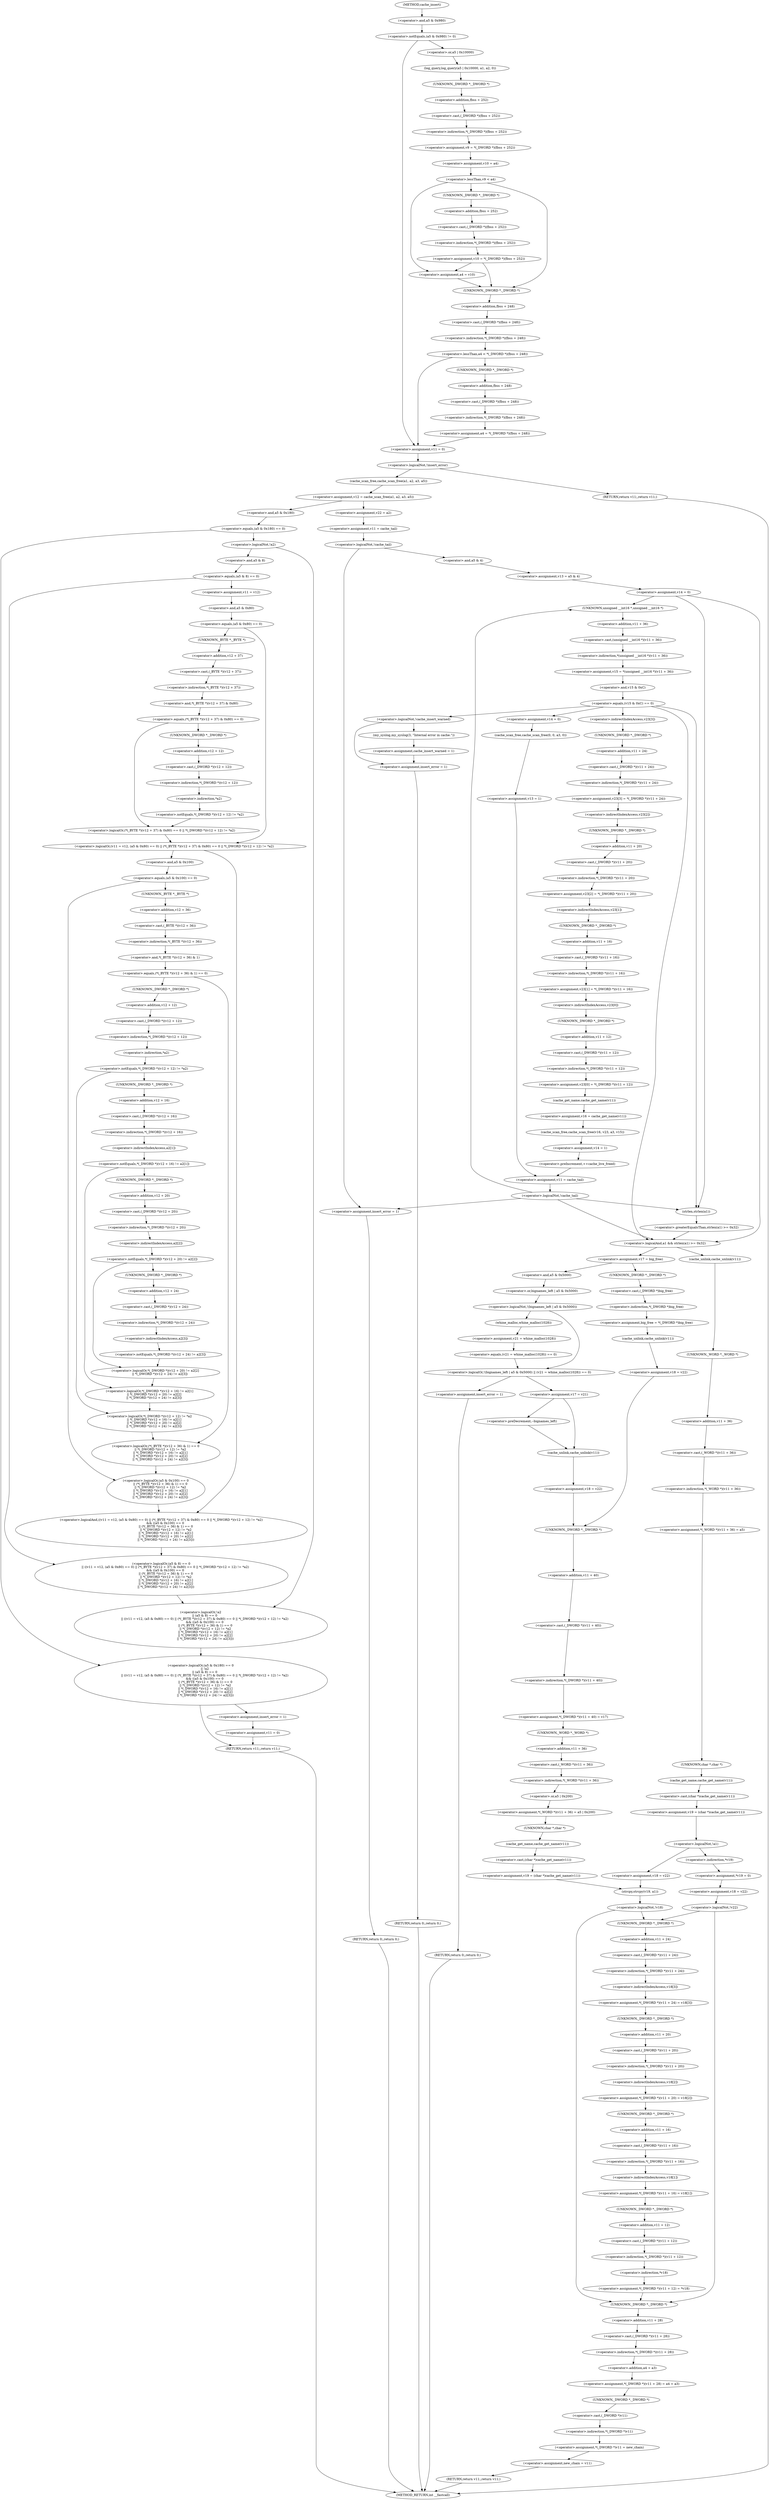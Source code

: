 digraph cache_insert {  
"1000137" [label = "(<operator>.notEquals,(a5 & 0x980) != 0)" ]
"1000138" [label = "(<operator>.and,a5 & 0x980)" ]
"1000143" [label = "(log_query,log_query(a5 | 0x10000, a1, a2, 0))" ]
"1000144" [label = "(<operator>.or,a5 | 0x10000)" ]
"1000150" [label = "(<operator>.assignment,v9 = *(_DWORD *)(fbss + 252))" ]
"1000152" [label = "(<operator>.indirection,*(_DWORD *)(fbss + 252))" ]
"1000153" [label = "(<operator>.cast,(_DWORD *)(fbss + 252))" ]
"1000154" [label = "(UNKNOWN,_DWORD *,_DWORD *)" ]
"1000155" [label = "(<operator>.addition,fbss + 252)" ]
"1000158" [label = "(<operator>.assignment,v10 = a4)" ]
"1000162" [label = "(<operator>.lessThan,v9 < a4)" ]
"1000165" [label = "(<operator>.assignment,v10 = *(_DWORD *)(fbss + 252))" ]
"1000167" [label = "(<operator>.indirection,*(_DWORD *)(fbss + 252))" ]
"1000168" [label = "(<operator>.cast,(_DWORD *)(fbss + 252))" ]
"1000169" [label = "(UNKNOWN,_DWORD *,_DWORD *)" ]
"1000170" [label = "(<operator>.addition,fbss + 252)" ]
"1000175" [label = "(<operator>.assignment,a4 = v10)" ]
"1000179" [label = "(<operator>.lessThan,a4 < *(_DWORD *)(fbss + 248))" ]
"1000181" [label = "(<operator>.indirection,*(_DWORD *)(fbss + 248))" ]
"1000182" [label = "(<operator>.cast,(_DWORD *)(fbss + 248))" ]
"1000183" [label = "(UNKNOWN,_DWORD *,_DWORD *)" ]
"1000184" [label = "(<operator>.addition,fbss + 248)" ]
"1000187" [label = "(<operator>.assignment,a4 = *(_DWORD *)(fbss + 248))" ]
"1000189" [label = "(<operator>.indirection,*(_DWORD *)(fbss + 248))" ]
"1000190" [label = "(<operator>.cast,(_DWORD *)(fbss + 248))" ]
"1000191" [label = "(UNKNOWN,_DWORD *,_DWORD *)" ]
"1000192" [label = "(<operator>.addition,fbss + 248)" ]
"1000195" [label = "(<operator>.assignment,v11 = 0)" ]
"1000199" [label = "(<operator>.logicalNot,!insert_error)" ]
"1000202" [label = "(<operator>.assignment,v12 = cache_scan_free(a1, a2, a3, a5))" ]
"1000204" [label = "(cache_scan_free,cache_scan_free(a1, a2, a3, a5))" ]
"1000213" [label = "(<operator>.logicalOr,(a5 & 0x180) == 0\n        || !a2\n        || (a5 & 8) == 0\n        || ((v11 = v12, (a5 & 0x80) == 0) || (*(_BYTE *)(v12 + 37) & 0x80) == 0 || *(_DWORD *)(v12 + 12) != *a2)\n        && ((a5 & 0x100) == 0\n         || (*(_BYTE *)(v12 + 36) & 1) == 0\n         || *(_DWORD *)(v12 + 12) != *a2\n         || *(_DWORD *)(v12 + 16) != a2[1]\n         || *(_DWORD *)(v12 + 20) != a2[2]\n         || *(_DWORD *)(v12 + 24) != a2[3]))" ]
"1000214" [label = "(<operator>.equals,(a5 & 0x180) == 0)" ]
"1000215" [label = "(<operator>.and,a5 & 0x180)" ]
"1000219" [label = "(<operator>.logicalOr,!a2\n        || (a5 & 8) == 0\n        || ((v11 = v12, (a5 & 0x80) == 0) || (*(_BYTE *)(v12 + 37) & 0x80) == 0 || *(_DWORD *)(v12 + 12) != *a2)\n        && ((a5 & 0x100) == 0\n         || (*(_BYTE *)(v12 + 36) & 1) == 0\n         || *(_DWORD *)(v12 + 12) != *a2\n         || *(_DWORD *)(v12 + 16) != a2[1]\n         || *(_DWORD *)(v12 + 20) != a2[2]\n         || *(_DWORD *)(v12 + 24) != a2[3]))" ]
"1000220" [label = "(<operator>.logicalNot,!a2)" ]
"1000222" [label = "(<operator>.logicalOr,(a5 & 8) == 0\n        || ((v11 = v12, (a5 & 0x80) == 0) || (*(_BYTE *)(v12 + 37) & 0x80) == 0 || *(_DWORD *)(v12 + 12) != *a2)\n        && ((a5 & 0x100) == 0\n         || (*(_BYTE *)(v12 + 36) & 1) == 0\n         || *(_DWORD *)(v12 + 12) != *a2\n         || *(_DWORD *)(v12 + 16) != a2[1]\n         || *(_DWORD *)(v12 + 20) != a2[2]\n         || *(_DWORD *)(v12 + 24) != a2[3]))" ]
"1000223" [label = "(<operator>.equals,(a5 & 8) == 0)" ]
"1000224" [label = "(<operator>.and,a5 & 8)" ]
"1000228" [label = "(<operator>.logicalAnd,((v11 = v12, (a5 & 0x80) == 0) || (*(_BYTE *)(v12 + 37) & 0x80) == 0 || *(_DWORD *)(v12 + 12) != *a2)\n        && ((a5 & 0x100) == 0\n         || (*(_BYTE *)(v12 + 36) & 1) == 0\n         || *(_DWORD *)(v12 + 12) != *a2\n         || *(_DWORD *)(v12 + 16) != a2[1]\n         || *(_DWORD *)(v12 + 20) != a2[2]\n         || *(_DWORD *)(v12 + 24) != a2[3]))" ]
"1000229" [label = "(<operator>.logicalOr,(v11 = v12, (a5 & 0x80) == 0) || (*(_BYTE *)(v12 + 37) & 0x80) == 0 || *(_DWORD *)(v12 + 12) != *a2)" ]
"1000231" [label = "(<operator>.assignment,v11 = v12)" ]
"1000234" [label = "(<operator>.equals,(a5 & 0x80) == 0)" ]
"1000235" [label = "(<operator>.and,a5 & 0x80)" ]
"1000239" [label = "(<operator>.logicalOr,(*(_BYTE *)(v12 + 37) & 0x80) == 0 || *(_DWORD *)(v12 + 12) != *a2)" ]
"1000240" [label = "(<operator>.equals,(*(_BYTE *)(v12 + 37) & 0x80) == 0)" ]
"1000241" [label = "(<operator>.and,*(_BYTE *)(v12 + 37) & 0x80)" ]
"1000242" [label = "(<operator>.indirection,*(_BYTE *)(v12 + 37))" ]
"1000243" [label = "(<operator>.cast,(_BYTE *)(v12 + 37))" ]
"1000244" [label = "(UNKNOWN,_BYTE *,_BYTE *)" ]
"1000245" [label = "(<operator>.addition,v12 + 37)" ]
"1000250" [label = "(<operator>.notEquals,*(_DWORD *)(v12 + 12) != *a2)" ]
"1000251" [label = "(<operator>.indirection,*(_DWORD *)(v12 + 12))" ]
"1000252" [label = "(<operator>.cast,(_DWORD *)(v12 + 12))" ]
"1000253" [label = "(UNKNOWN,_DWORD *,_DWORD *)" ]
"1000254" [label = "(<operator>.addition,v12 + 12)" ]
"1000257" [label = "(<operator>.indirection,*a2)" ]
"1000259" [label = "(<operator>.logicalOr,(a5 & 0x100) == 0\n         || (*(_BYTE *)(v12 + 36) & 1) == 0\n         || *(_DWORD *)(v12 + 12) != *a2\n         || *(_DWORD *)(v12 + 16) != a2[1]\n         || *(_DWORD *)(v12 + 20) != a2[2]\n         || *(_DWORD *)(v12 + 24) != a2[3])" ]
"1000260" [label = "(<operator>.equals,(a5 & 0x100) == 0)" ]
"1000261" [label = "(<operator>.and,a5 & 0x100)" ]
"1000265" [label = "(<operator>.logicalOr,(*(_BYTE *)(v12 + 36) & 1) == 0\n         || *(_DWORD *)(v12 + 12) != *a2\n         || *(_DWORD *)(v12 + 16) != a2[1]\n         || *(_DWORD *)(v12 + 20) != a2[2]\n         || *(_DWORD *)(v12 + 24) != a2[3])" ]
"1000266" [label = "(<operator>.equals,(*(_BYTE *)(v12 + 36) & 1) == 0)" ]
"1000267" [label = "(<operator>.and,*(_BYTE *)(v12 + 36) & 1)" ]
"1000268" [label = "(<operator>.indirection,*(_BYTE *)(v12 + 36))" ]
"1000269" [label = "(<operator>.cast,(_BYTE *)(v12 + 36))" ]
"1000270" [label = "(UNKNOWN,_BYTE *,_BYTE *)" ]
"1000271" [label = "(<operator>.addition,v12 + 36)" ]
"1000276" [label = "(<operator>.logicalOr,*(_DWORD *)(v12 + 12) != *a2\n         || *(_DWORD *)(v12 + 16) != a2[1]\n         || *(_DWORD *)(v12 + 20) != a2[2]\n         || *(_DWORD *)(v12 + 24) != a2[3])" ]
"1000277" [label = "(<operator>.notEquals,*(_DWORD *)(v12 + 12) != *a2)" ]
"1000278" [label = "(<operator>.indirection,*(_DWORD *)(v12 + 12))" ]
"1000279" [label = "(<operator>.cast,(_DWORD *)(v12 + 12))" ]
"1000280" [label = "(UNKNOWN,_DWORD *,_DWORD *)" ]
"1000281" [label = "(<operator>.addition,v12 + 12)" ]
"1000284" [label = "(<operator>.indirection,*a2)" ]
"1000286" [label = "(<operator>.logicalOr,*(_DWORD *)(v12 + 16) != a2[1]\n         || *(_DWORD *)(v12 + 20) != a2[2]\n         || *(_DWORD *)(v12 + 24) != a2[3])" ]
"1000287" [label = "(<operator>.notEquals,*(_DWORD *)(v12 + 16) != a2[1])" ]
"1000288" [label = "(<operator>.indirection,*(_DWORD *)(v12 + 16))" ]
"1000289" [label = "(<operator>.cast,(_DWORD *)(v12 + 16))" ]
"1000290" [label = "(UNKNOWN,_DWORD *,_DWORD *)" ]
"1000291" [label = "(<operator>.addition,v12 + 16)" ]
"1000294" [label = "(<operator>.indirectIndexAccess,a2[1])" ]
"1000297" [label = "(<operator>.logicalOr,*(_DWORD *)(v12 + 20) != a2[2]\n         || *(_DWORD *)(v12 + 24) != a2[3])" ]
"1000298" [label = "(<operator>.notEquals,*(_DWORD *)(v12 + 20) != a2[2])" ]
"1000299" [label = "(<operator>.indirection,*(_DWORD *)(v12 + 20))" ]
"1000300" [label = "(<operator>.cast,(_DWORD *)(v12 + 20))" ]
"1000301" [label = "(UNKNOWN,_DWORD *,_DWORD *)" ]
"1000302" [label = "(<operator>.addition,v12 + 20)" ]
"1000305" [label = "(<operator>.indirectIndexAccess,a2[2])" ]
"1000308" [label = "(<operator>.notEquals,*(_DWORD *)(v12 + 24) != a2[3])" ]
"1000309" [label = "(<operator>.indirection,*(_DWORD *)(v12 + 24))" ]
"1000310" [label = "(<operator>.cast,(_DWORD *)(v12 + 24))" ]
"1000311" [label = "(UNKNOWN,_DWORD *,_DWORD *)" ]
"1000312" [label = "(<operator>.addition,v12 + 24)" ]
"1000315" [label = "(<operator>.indirectIndexAccess,a2[3])" ]
"1000319" [label = "(<operator>.assignment,insert_error = 1)" ]
"1000322" [label = "(<operator>.assignment,v11 = 0)" ]
"1000325" [label = "(RETURN,return v11;,return v11;)" ]
"1000327" [label = "(<operator>.assignment,v22 = a2)" ]
"1000330" [label = "(<operator>.assignment,v11 = cache_tail)" ]
"1000334" [label = "(<operator>.logicalNot,!cache_tail)" ]
"1000338" [label = "(<operator>.assignment,insert_error = 1)" ]
"1000341" [label = "(RETURN,return 0;,return 0;)" ]
"1000343" [label = "(<operator>.assignment,v13 = a5 & 4)" ]
"1000345" [label = "(<operator>.and,a5 & 4)" ]
"1000348" [label = "(<operator>.assignment,v14 = 0)" ]
"1000354" [label = "(<operator>.assignment,v15 = *(unsigned __int16 *)(v11 + 36))" ]
"1000356" [label = "(<operator>.indirection,*(unsigned __int16 *)(v11 + 36))" ]
"1000357" [label = "(<operator>.cast,(unsigned __int16 *)(v11 + 36))" ]
"1000358" [label = "(UNKNOWN,unsigned __int16 *,unsigned __int16 *)" ]
"1000359" [label = "(<operator>.addition,v11 + 36)" ]
"1000363" [label = "(<operator>.equals,(v15 & 0xC) == 0)" ]
"1000364" [label = "(<operator>.and,v15 & 0xC)" ]
"1000373" [label = "(<operator>.logicalNot,!cache_insert_warned)" ]
"1000376" [label = "(my_syslog,my_syslog(3, \"Internal error in cache.\"))" ]
"1000379" [label = "(<operator>.assignment,cache_insert_warned = 1)" ]
"1000382" [label = "(<operator>.assignment,insert_error = 1)" ]
"1000385" [label = "(RETURN,return 0;,return 0;)" ]
"1000390" [label = "(<operator>.assignment,v23[3] = *(_DWORD *)(v11 + 24))" ]
"1000391" [label = "(<operator>.indirectIndexAccess,v23[3])" ]
"1000394" [label = "(<operator>.indirection,*(_DWORD *)(v11 + 24))" ]
"1000395" [label = "(<operator>.cast,(_DWORD *)(v11 + 24))" ]
"1000396" [label = "(UNKNOWN,_DWORD *,_DWORD *)" ]
"1000397" [label = "(<operator>.addition,v11 + 24)" ]
"1000400" [label = "(<operator>.assignment,v23[2] = *(_DWORD *)(v11 + 20))" ]
"1000401" [label = "(<operator>.indirectIndexAccess,v23[2])" ]
"1000404" [label = "(<operator>.indirection,*(_DWORD *)(v11 + 20))" ]
"1000405" [label = "(<operator>.cast,(_DWORD *)(v11 + 20))" ]
"1000406" [label = "(UNKNOWN,_DWORD *,_DWORD *)" ]
"1000407" [label = "(<operator>.addition,v11 + 20)" ]
"1000410" [label = "(<operator>.assignment,v23[1] = *(_DWORD *)(v11 + 16))" ]
"1000411" [label = "(<operator>.indirectIndexAccess,v23[1])" ]
"1000414" [label = "(<operator>.indirection,*(_DWORD *)(v11 + 16))" ]
"1000415" [label = "(<operator>.cast,(_DWORD *)(v11 + 16))" ]
"1000416" [label = "(UNKNOWN,_DWORD *,_DWORD *)" ]
"1000417" [label = "(<operator>.addition,v11 + 16)" ]
"1000420" [label = "(<operator>.assignment,v23[0] = *(_DWORD *)(v11 + 12))" ]
"1000421" [label = "(<operator>.indirectIndexAccess,v23[0])" ]
"1000424" [label = "(<operator>.indirection,*(_DWORD *)(v11 + 12))" ]
"1000425" [label = "(<operator>.cast,(_DWORD *)(v11 + 12))" ]
"1000426" [label = "(UNKNOWN,_DWORD *,_DWORD *)" ]
"1000427" [label = "(<operator>.addition,v11 + 12)" ]
"1000430" [label = "(<operator>.assignment,v16 = cache_get_name(v11))" ]
"1000432" [label = "(cache_get_name,cache_get_name(v11))" ]
"1000434" [label = "(cache_scan_free,cache_scan_free(v16, v23, a3, v15))" ]
"1000439" [label = "(<operator>.assignment,v14 = 1)" ]
"1000442" [label = "(<operator>.preIncrement,++cache_live_freed)" ]
"1000446" [label = "(<operator>.assignment,v14 = 0)" ]
"1000449" [label = "(cache_scan_free,cache_scan_free(0, 0, a3, 0))" ]
"1000454" [label = "(<operator>.assignment,v13 = 1)" ]
"1000457" [label = "(<operator>.assignment,v11 = cache_tail)" ]
"1000461" [label = "(<operator>.logicalNot,!cache_tail)" ]
"1000465" [label = "(<operator>.logicalAnd,a1 && strlen(a1) >= 0x32)" ]
"1000467" [label = "(<operator>.greaterEqualsThan,strlen(a1) >= 0x32)" ]
"1000468" [label = "(strlen,strlen(a1))" ]
"1000472" [label = "(<operator>.assignment,v17 = big_free)" ]
"1000478" [label = "(<operator>.assignment,big_free = *(_DWORD *)big_free)" ]
"1000480" [label = "(<operator>.indirection,*(_DWORD *)big_free)" ]
"1000481" [label = "(<operator>.cast,(_DWORD *)big_free)" ]
"1000482" [label = "(UNKNOWN,_DWORD *,_DWORD *)" ]
"1000484" [label = "(cache_unlink,cache_unlink(v11))" ]
"1000486" [label = "(<operator>.assignment,v18 = v22)" ]
"1000492" [label = "(<operator>.logicalOr,!(bignames_left | a5 & 0x5000) || (v21 = whine_malloc(1028)) == 0)" ]
"1000493" [label = "(<operator>.logicalNot,!(bignames_left | a5 & 0x5000))" ]
"1000494" [label = "(<operator>.or,bignames_left | a5 & 0x5000)" ]
"1000496" [label = "(<operator>.and,a5 & 0x5000)" ]
"1000499" [label = "(<operator>.equals,(v21 = whine_malloc(1028)) == 0)" ]
"1000500" [label = "(<operator>.assignment,v21 = whine_malloc(1028))" ]
"1000502" [label = "(whine_malloc,whine_malloc(1028))" ]
"1000506" [label = "(<operator>.assignment,insert_error = 1)" ]
"1000509" [label = "(RETURN,return 0;,return 0;)" ]
"1000511" [label = "(<operator>.assignment,v17 = v21)" ]
"1000516" [label = "(<operator>.preDecrement,--bignames_left)" ]
"1000518" [label = "(cache_unlink,cache_unlink(v11))" ]
"1000520" [label = "(<operator>.assignment,v18 = v22)" ]
"1000523" [label = "(<operator>.assignment,*(_DWORD *)(v11 + 40) = v17)" ]
"1000524" [label = "(<operator>.indirection,*(_DWORD *)(v11 + 40))" ]
"1000525" [label = "(<operator>.cast,(_DWORD *)(v11 + 40))" ]
"1000526" [label = "(UNKNOWN,_DWORD *,_DWORD *)" ]
"1000527" [label = "(<operator>.addition,v11 + 40)" ]
"1000531" [label = "(<operator>.assignment,*(_WORD *)(v11 + 36) = a5 | 0x200)" ]
"1000532" [label = "(<operator>.indirection,*(_WORD *)(v11 + 36))" ]
"1000533" [label = "(<operator>.cast,(_WORD *)(v11 + 36))" ]
"1000534" [label = "(UNKNOWN,_WORD *,_WORD *)" ]
"1000535" [label = "(<operator>.addition,v11 + 36)" ]
"1000538" [label = "(<operator>.or,a5 | 0x200)" ]
"1000541" [label = "(<operator>.assignment,v19 = (char *)cache_get_name(v11))" ]
"1000543" [label = "(<operator>.cast,(char *)cache_get_name(v11))" ]
"1000544" [label = "(UNKNOWN,char *,char *)" ]
"1000545" [label = "(cache_get_name,cache_get_name(v11))" ]
"1000549" [label = "(cache_unlink,cache_unlink(v11))" ]
"1000551" [label = "(<operator>.assignment,*(_WORD *)(v11 + 36) = a5)" ]
"1000552" [label = "(<operator>.indirection,*(_WORD *)(v11 + 36))" ]
"1000553" [label = "(<operator>.cast,(_WORD *)(v11 + 36))" ]
"1000554" [label = "(UNKNOWN,_WORD *,_WORD *)" ]
"1000555" [label = "(<operator>.addition,v11 + 36)" ]
"1000559" [label = "(<operator>.assignment,v19 = (char *)cache_get_name(v11))" ]
"1000561" [label = "(<operator>.cast,(char *)cache_get_name(v11))" ]
"1000562" [label = "(UNKNOWN,char *,char *)" ]
"1000563" [label = "(cache_get_name,cache_get_name(v11))" ]
"1000566" [label = "(<operator>.logicalNot,!a1)" ]
"1000569" [label = "(<operator>.assignment,*v19 = 0)" ]
"1000570" [label = "(<operator>.indirection,*v19)" ]
"1000573" [label = "(<operator>.assignment,v18 = v22)" ]
"1000577" [label = "(<operator>.logicalNot,!v22)" ]
"1000581" [label = "(<operator>.assignment,v18 = v22)" ]
"1000584" [label = "(strcpy,strcpy(v19, a1))" ]
"1000588" [label = "(<operator>.logicalNot,!v18)" ]
"1000592" [label = "(<operator>.assignment,*(_DWORD *)(v11 + 28) = a4 + a3)" ]
"1000593" [label = "(<operator>.indirection,*(_DWORD *)(v11 + 28))" ]
"1000594" [label = "(<operator>.cast,(_DWORD *)(v11 + 28))" ]
"1000595" [label = "(UNKNOWN,_DWORD *,_DWORD *)" ]
"1000596" [label = "(<operator>.addition,v11 + 28)" ]
"1000599" [label = "(<operator>.addition,a4 + a3)" ]
"1000602" [label = "(<operator>.assignment,*(_DWORD *)v11 = new_chain)" ]
"1000603" [label = "(<operator>.indirection,*(_DWORD *)v11)" ]
"1000604" [label = "(<operator>.cast,(_DWORD *)v11)" ]
"1000605" [label = "(UNKNOWN,_DWORD *,_DWORD *)" ]
"1000608" [label = "(<operator>.assignment,new_chain = v11)" ]
"1000611" [label = "(RETURN,return v11;,return v11;)" ]
"1000614" [label = "(<operator>.assignment,*(_DWORD *)(v11 + 24) = v18[3])" ]
"1000615" [label = "(<operator>.indirection,*(_DWORD *)(v11 + 24))" ]
"1000616" [label = "(<operator>.cast,(_DWORD *)(v11 + 24))" ]
"1000617" [label = "(UNKNOWN,_DWORD *,_DWORD *)" ]
"1000618" [label = "(<operator>.addition,v11 + 24)" ]
"1000621" [label = "(<operator>.indirectIndexAccess,v18[3])" ]
"1000624" [label = "(<operator>.assignment,*(_DWORD *)(v11 + 20) = v18[2])" ]
"1000625" [label = "(<operator>.indirection,*(_DWORD *)(v11 + 20))" ]
"1000626" [label = "(<operator>.cast,(_DWORD *)(v11 + 20))" ]
"1000627" [label = "(UNKNOWN,_DWORD *,_DWORD *)" ]
"1000628" [label = "(<operator>.addition,v11 + 20)" ]
"1000631" [label = "(<operator>.indirectIndexAccess,v18[2])" ]
"1000634" [label = "(<operator>.assignment,*(_DWORD *)(v11 + 16) = v18[1])" ]
"1000635" [label = "(<operator>.indirection,*(_DWORD *)(v11 + 16))" ]
"1000636" [label = "(<operator>.cast,(_DWORD *)(v11 + 16))" ]
"1000637" [label = "(UNKNOWN,_DWORD *,_DWORD *)" ]
"1000638" [label = "(<operator>.addition,v11 + 16)" ]
"1000641" [label = "(<operator>.indirectIndexAccess,v18[1])" ]
"1000644" [label = "(<operator>.assignment,*(_DWORD *)(v11 + 12) = *v18)" ]
"1000645" [label = "(<operator>.indirection,*(_DWORD *)(v11 + 12))" ]
"1000646" [label = "(<operator>.cast,(_DWORD *)(v11 + 12))" ]
"1000647" [label = "(UNKNOWN,_DWORD *,_DWORD *)" ]
"1000648" [label = "(<operator>.addition,v11 + 12)" ]
"1000651" [label = "(<operator>.indirection,*v18)" ]
"1000654" [label = "(RETURN,return v11;,return v11;)" ]
"1000115" [label = "(METHOD,cache_insert)" ]
"1000656" [label = "(METHOD_RETURN,int __fastcall)" ]
  "1000137" -> "1000144" 
  "1000137" -> "1000195" 
  "1000138" -> "1000137" 
  "1000143" -> "1000154" 
  "1000144" -> "1000143" 
  "1000150" -> "1000158" 
  "1000152" -> "1000150" 
  "1000153" -> "1000152" 
  "1000154" -> "1000155" 
  "1000155" -> "1000153" 
  "1000158" -> "1000162" 
  "1000162" -> "1000169" 
  "1000162" -> "1000175" 
  "1000162" -> "1000183" 
  "1000165" -> "1000175" 
  "1000165" -> "1000183" 
  "1000167" -> "1000165" 
  "1000168" -> "1000167" 
  "1000169" -> "1000170" 
  "1000170" -> "1000168" 
  "1000175" -> "1000183" 
  "1000179" -> "1000191" 
  "1000179" -> "1000195" 
  "1000181" -> "1000179" 
  "1000182" -> "1000181" 
  "1000183" -> "1000184" 
  "1000184" -> "1000182" 
  "1000187" -> "1000195" 
  "1000189" -> "1000187" 
  "1000190" -> "1000189" 
  "1000191" -> "1000192" 
  "1000192" -> "1000190" 
  "1000195" -> "1000199" 
  "1000199" -> "1000204" 
  "1000199" -> "1000654" 
  "1000202" -> "1000215" 
  "1000202" -> "1000327" 
  "1000204" -> "1000202" 
  "1000213" -> "1000319" 
  "1000213" -> "1000325" 
  "1000214" -> "1000213" 
  "1000214" -> "1000220" 
  "1000215" -> "1000214" 
  "1000219" -> "1000213" 
  "1000220" -> "1000219" 
  "1000220" -> "1000224" 
  "1000222" -> "1000219" 
  "1000223" -> "1000222" 
  "1000223" -> "1000231" 
  "1000224" -> "1000223" 
  "1000228" -> "1000222" 
  "1000229" -> "1000228" 
  "1000229" -> "1000261" 
  "1000231" -> "1000235" 
  "1000234" -> "1000244" 
  "1000234" -> "1000229" 
  "1000235" -> "1000234" 
  "1000239" -> "1000229" 
  "1000240" -> "1000253" 
  "1000240" -> "1000239" 
  "1000241" -> "1000240" 
  "1000242" -> "1000241" 
  "1000243" -> "1000242" 
  "1000244" -> "1000245" 
  "1000245" -> "1000243" 
  "1000250" -> "1000239" 
  "1000251" -> "1000257" 
  "1000252" -> "1000251" 
  "1000253" -> "1000254" 
  "1000254" -> "1000252" 
  "1000257" -> "1000250" 
  "1000259" -> "1000228" 
  "1000260" -> "1000270" 
  "1000260" -> "1000259" 
  "1000261" -> "1000260" 
  "1000265" -> "1000259" 
  "1000266" -> "1000280" 
  "1000266" -> "1000265" 
  "1000267" -> "1000266" 
  "1000268" -> "1000267" 
  "1000269" -> "1000268" 
  "1000270" -> "1000271" 
  "1000271" -> "1000269" 
  "1000276" -> "1000265" 
  "1000277" -> "1000290" 
  "1000277" -> "1000276" 
  "1000278" -> "1000284" 
  "1000279" -> "1000278" 
  "1000280" -> "1000281" 
  "1000281" -> "1000279" 
  "1000284" -> "1000277" 
  "1000286" -> "1000276" 
  "1000287" -> "1000301" 
  "1000287" -> "1000286" 
  "1000288" -> "1000294" 
  "1000289" -> "1000288" 
  "1000290" -> "1000291" 
  "1000291" -> "1000289" 
  "1000294" -> "1000287" 
  "1000297" -> "1000286" 
  "1000298" -> "1000311" 
  "1000298" -> "1000297" 
  "1000299" -> "1000305" 
  "1000300" -> "1000299" 
  "1000301" -> "1000302" 
  "1000302" -> "1000300" 
  "1000305" -> "1000298" 
  "1000308" -> "1000297" 
  "1000309" -> "1000315" 
  "1000310" -> "1000309" 
  "1000311" -> "1000312" 
  "1000312" -> "1000310" 
  "1000315" -> "1000308" 
  "1000319" -> "1000322" 
  "1000322" -> "1000325" 
  "1000325" -> "1000656" 
  "1000327" -> "1000330" 
  "1000330" -> "1000334" 
  "1000334" -> "1000338" 
  "1000334" -> "1000345" 
  "1000338" -> "1000341" 
  "1000341" -> "1000656" 
  "1000343" -> "1000348" 
  "1000345" -> "1000343" 
  "1000348" -> "1000358" 
  "1000348" -> "1000465" 
  "1000348" -> "1000468" 
  "1000354" -> "1000364" 
  "1000356" -> "1000354" 
  "1000357" -> "1000356" 
  "1000358" -> "1000359" 
  "1000359" -> "1000357" 
  "1000363" -> "1000465" 
  "1000363" -> "1000468" 
  "1000363" -> "1000373" 
  "1000363" -> "1000391" 
  "1000363" -> "1000446" 
  "1000364" -> "1000363" 
  "1000373" -> "1000376" 
  "1000373" -> "1000382" 
  "1000376" -> "1000379" 
  "1000379" -> "1000382" 
  "1000382" -> "1000385" 
  "1000385" -> "1000656" 
  "1000390" -> "1000401" 
  "1000391" -> "1000396" 
  "1000394" -> "1000390" 
  "1000395" -> "1000394" 
  "1000396" -> "1000397" 
  "1000397" -> "1000395" 
  "1000400" -> "1000411" 
  "1000401" -> "1000406" 
  "1000404" -> "1000400" 
  "1000405" -> "1000404" 
  "1000406" -> "1000407" 
  "1000407" -> "1000405" 
  "1000410" -> "1000421" 
  "1000411" -> "1000416" 
  "1000414" -> "1000410" 
  "1000415" -> "1000414" 
  "1000416" -> "1000417" 
  "1000417" -> "1000415" 
  "1000420" -> "1000432" 
  "1000421" -> "1000426" 
  "1000424" -> "1000420" 
  "1000425" -> "1000424" 
  "1000426" -> "1000427" 
  "1000427" -> "1000425" 
  "1000430" -> "1000434" 
  "1000432" -> "1000430" 
  "1000434" -> "1000439" 
  "1000439" -> "1000442" 
  "1000442" -> "1000457" 
  "1000446" -> "1000449" 
  "1000449" -> "1000454" 
  "1000454" -> "1000457" 
  "1000457" -> "1000461" 
  "1000461" -> "1000358" 
  "1000461" -> "1000465" 
  "1000461" -> "1000468" 
  "1000461" -> "1000338" 
  "1000465" -> "1000472" 
  "1000465" -> "1000549" 
  "1000467" -> "1000465" 
  "1000468" -> "1000467" 
  "1000472" -> "1000482" 
  "1000472" -> "1000496" 
  "1000478" -> "1000484" 
  "1000480" -> "1000478" 
  "1000481" -> "1000480" 
  "1000482" -> "1000481" 
  "1000484" -> "1000486" 
  "1000486" -> "1000526" 
  "1000492" -> "1000506" 
  "1000492" -> "1000511" 
  "1000493" -> "1000492" 
  "1000493" -> "1000502" 
  "1000494" -> "1000493" 
  "1000496" -> "1000494" 
  "1000499" -> "1000492" 
  "1000500" -> "1000499" 
  "1000502" -> "1000500" 
  "1000506" -> "1000509" 
  "1000509" -> "1000656" 
  "1000511" -> "1000516" 
  "1000511" -> "1000518" 
  "1000516" -> "1000518" 
  "1000518" -> "1000520" 
  "1000520" -> "1000526" 
  "1000523" -> "1000534" 
  "1000524" -> "1000523" 
  "1000525" -> "1000524" 
  "1000526" -> "1000527" 
  "1000527" -> "1000525" 
  "1000531" -> "1000544" 
  "1000532" -> "1000538" 
  "1000533" -> "1000532" 
  "1000534" -> "1000535" 
  "1000535" -> "1000533" 
  "1000538" -> "1000531" 
  "1000541" -> "1000584" 
  "1000543" -> "1000541" 
  "1000544" -> "1000545" 
  "1000545" -> "1000543" 
  "1000549" -> "1000554" 
  "1000551" -> "1000562" 
  "1000552" -> "1000551" 
  "1000553" -> "1000552" 
  "1000554" -> "1000555" 
  "1000555" -> "1000553" 
  "1000559" -> "1000566" 
  "1000561" -> "1000559" 
  "1000562" -> "1000563" 
  "1000563" -> "1000561" 
  "1000566" -> "1000570" 
  "1000566" -> "1000581" 
  "1000569" -> "1000573" 
  "1000570" -> "1000569" 
  "1000573" -> "1000577" 
  "1000577" -> "1000595" 
  "1000577" -> "1000617" 
  "1000581" -> "1000584" 
  "1000584" -> "1000588" 
  "1000588" -> "1000595" 
  "1000588" -> "1000617" 
  "1000592" -> "1000605" 
  "1000593" -> "1000599" 
  "1000594" -> "1000593" 
  "1000595" -> "1000596" 
  "1000596" -> "1000594" 
  "1000599" -> "1000592" 
  "1000602" -> "1000608" 
  "1000603" -> "1000602" 
  "1000604" -> "1000603" 
  "1000605" -> "1000604" 
  "1000608" -> "1000611" 
  "1000611" -> "1000656" 
  "1000614" -> "1000627" 
  "1000615" -> "1000621" 
  "1000616" -> "1000615" 
  "1000617" -> "1000618" 
  "1000618" -> "1000616" 
  "1000621" -> "1000614" 
  "1000624" -> "1000637" 
  "1000625" -> "1000631" 
  "1000626" -> "1000625" 
  "1000627" -> "1000628" 
  "1000628" -> "1000626" 
  "1000631" -> "1000624" 
  "1000634" -> "1000647" 
  "1000635" -> "1000641" 
  "1000636" -> "1000635" 
  "1000637" -> "1000638" 
  "1000638" -> "1000636" 
  "1000641" -> "1000634" 
  "1000644" -> "1000595" 
  "1000645" -> "1000651" 
  "1000646" -> "1000645" 
  "1000647" -> "1000648" 
  "1000648" -> "1000646" 
  "1000651" -> "1000644" 
  "1000654" -> "1000656" 
  "1000115" -> "1000138" 
}
